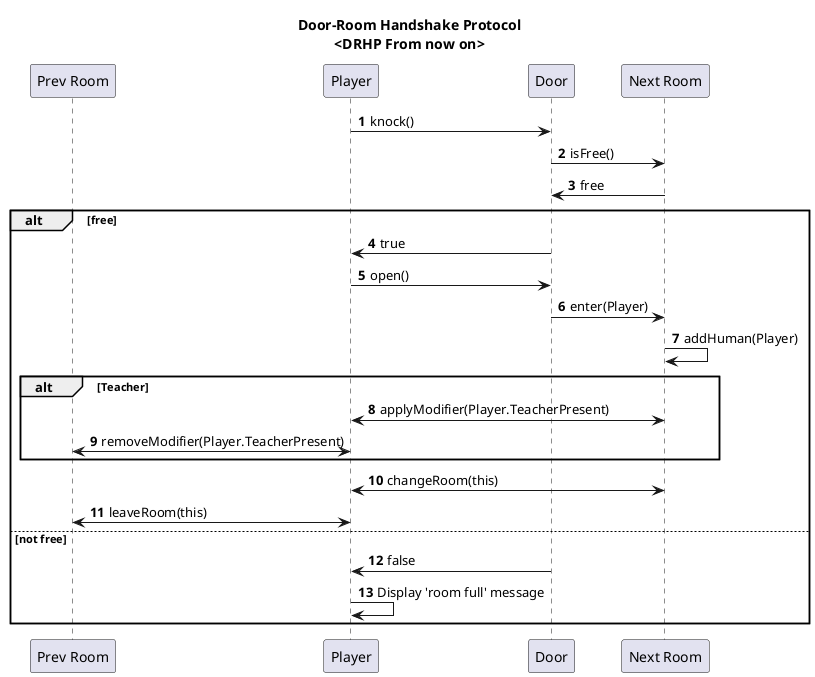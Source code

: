 @startuml
'https://plantuml.com/sequence-diagram

title
    Door-Room Handshake Protocol
    <DRHP From now on>
end title

autonumber

participant "Prev Room" as P
participant "Player" as U
participant "Door" as D
participant "Next Room" as N

U -> D: knock()
D -> N: isFree()
N -> D: free
alt free
    D -> U: true
    U -> D: open()
    D -> N: enter(Player)
    N -> N: addHuman(Player)
    alt Teacher
        U <-> N: applyModifier(Player.TeacherPresent)
        U <-> P: removeModifier(Player.TeacherPresent)
    end
    N <-> U: changeRoom(this)
    U <-> P: leaveRoom(this)
else not free
    D -> U: false
    U -> U: Display 'room full' message
end
@enduml
